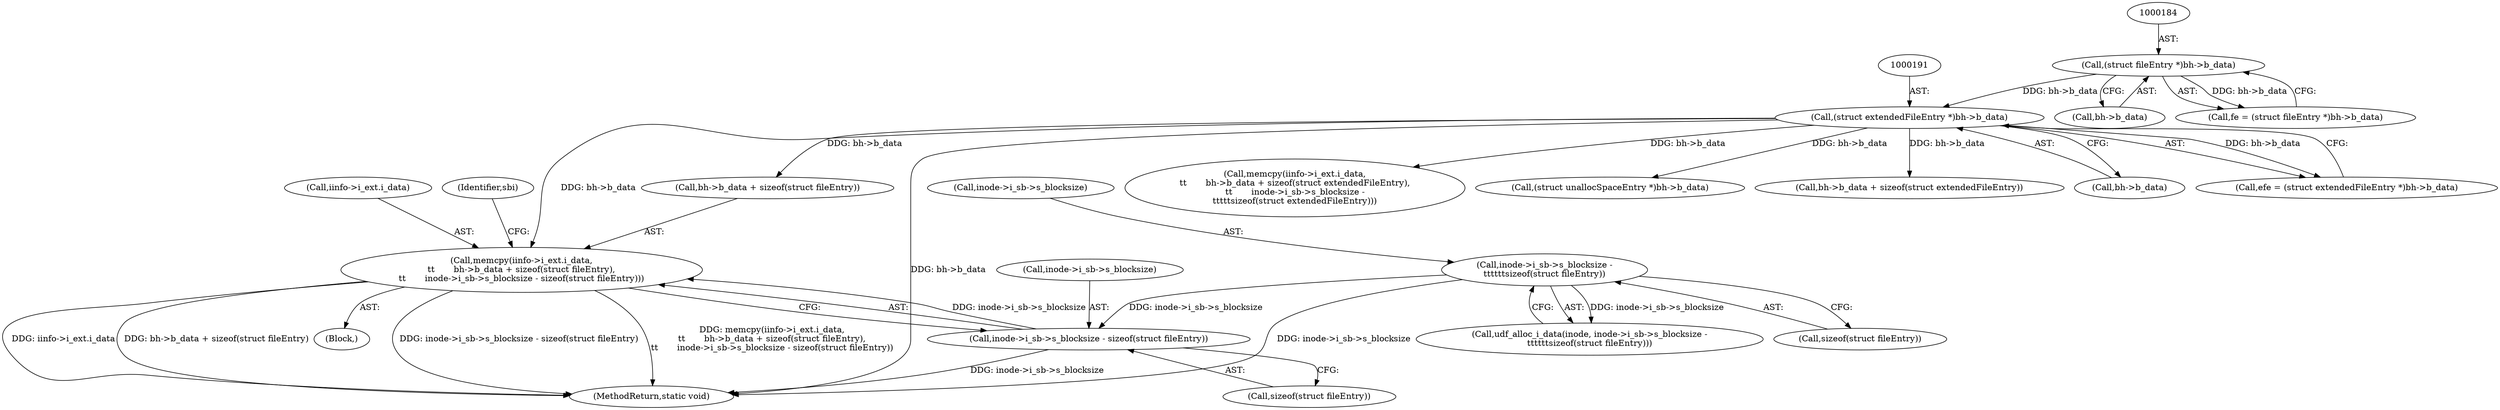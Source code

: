 digraph "0_linux_c03aa9f6e1f938618e6db2e23afef0574efeeb65@API" {
"1000477" [label="(Call,memcpy(iinfo->i_ext.i_data,\n\t\t       bh->b_data + sizeof(struct fileEntry),\n\t\t       inode->i_sb->s_blocksize - sizeof(struct fileEntry)))"];
"1000190" [label="(Call,(struct extendedFileEntry *)bh->b_data)"];
"1000183" [label="(Call,(struct fileEntry *)bh->b_data)"];
"1000489" [label="(Call,inode->i_sb->s_blocksize - sizeof(struct fileEntry))"];
"1000465" [label="(Call,inode->i_sb->s_blocksize -\n\t\t\t\t\t\tsizeof(struct fileEntry))"];
"1000471" [label="(Call,sizeof(struct fileEntry))"];
"1000421" [label="(Call,memcpy(iinfo->i_ext.i_data,\n\t\t       bh->b_data + sizeof(struct extendedFileEntry),\n\t\t       inode->i_sb->s_blocksize -\n\t\t\t\t\tsizeof(struct extendedFileEntry)))"];
"1000183" [label="(Call,(struct fileEntry *)bh->b_data)"];
"1000483" [label="(Call,bh->b_data + sizeof(struct fileEntry))"];
"1000451" [label="(Block,)"];
"1000465" [label="(Call,inode->i_sb->s_blocksize -\n\t\t\t\t\t\tsizeof(struct fileEntry))"];
"1000524" [label="(Call,(struct unallocSpaceEntry *)bh->b_data)"];
"1000190" [label="(Call,(struct extendedFileEntry *)bh->b_data)"];
"1000427" [label="(Call,bh->b_data + sizeof(struct extendedFileEntry))"];
"1001156" [label="(MethodReturn,static void)"];
"1000463" [label="(Call,udf_alloc_i_data(inode, inode->i_sb->s_blocksize -\n\t\t\t\t\t\tsizeof(struct fileEntry)))"];
"1000192" [label="(Call,bh->b_data)"];
"1000185" [label="(Call,bh->b_data)"];
"1000478" [label="(Call,iinfo->i_ext.i_data)"];
"1000477" [label="(Call,memcpy(iinfo->i_ext.i_data,\n\t\t       bh->b_data + sizeof(struct fileEntry),\n\t\t       inode->i_sb->s_blocksize - sizeof(struct fileEntry)))"];
"1000495" [label="(Call,sizeof(struct fileEntry))"];
"1000569" [label="(Identifier,sbi)"];
"1000188" [label="(Call,efe = (struct extendedFileEntry *)bh->b_data)"];
"1000466" [label="(Call,inode->i_sb->s_blocksize)"];
"1000181" [label="(Call,fe = (struct fileEntry *)bh->b_data)"];
"1000490" [label="(Call,inode->i_sb->s_blocksize)"];
"1000489" [label="(Call,inode->i_sb->s_blocksize - sizeof(struct fileEntry))"];
"1000477" -> "1000451"  [label="AST: "];
"1000477" -> "1000489"  [label="CFG: "];
"1000478" -> "1000477"  [label="AST: "];
"1000483" -> "1000477"  [label="AST: "];
"1000489" -> "1000477"  [label="AST: "];
"1000569" -> "1000477"  [label="CFG: "];
"1000477" -> "1001156"  [label="DDG: inode->i_sb->s_blocksize - sizeof(struct fileEntry)"];
"1000477" -> "1001156"  [label="DDG: bh->b_data + sizeof(struct fileEntry)"];
"1000477" -> "1001156"  [label="DDG: memcpy(iinfo->i_ext.i_data,\n\t\t       bh->b_data + sizeof(struct fileEntry),\n\t\t       inode->i_sb->s_blocksize - sizeof(struct fileEntry))"];
"1000477" -> "1001156"  [label="DDG: iinfo->i_ext.i_data"];
"1000190" -> "1000477"  [label="DDG: bh->b_data"];
"1000489" -> "1000477"  [label="DDG: inode->i_sb->s_blocksize"];
"1000190" -> "1000188"  [label="AST: "];
"1000190" -> "1000192"  [label="CFG: "];
"1000191" -> "1000190"  [label="AST: "];
"1000192" -> "1000190"  [label="AST: "];
"1000188" -> "1000190"  [label="CFG: "];
"1000190" -> "1001156"  [label="DDG: bh->b_data"];
"1000190" -> "1000188"  [label="DDG: bh->b_data"];
"1000183" -> "1000190"  [label="DDG: bh->b_data"];
"1000190" -> "1000421"  [label="DDG: bh->b_data"];
"1000190" -> "1000427"  [label="DDG: bh->b_data"];
"1000190" -> "1000483"  [label="DDG: bh->b_data"];
"1000190" -> "1000524"  [label="DDG: bh->b_data"];
"1000183" -> "1000181"  [label="AST: "];
"1000183" -> "1000185"  [label="CFG: "];
"1000184" -> "1000183"  [label="AST: "];
"1000185" -> "1000183"  [label="AST: "];
"1000181" -> "1000183"  [label="CFG: "];
"1000183" -> "1000181"  [label="DDG: bh->b_data"];
"1000489" -> "1000495"  [label="CFG: "];
"1000490" -> "1000489"  [label="AST: "];
"1000495" -> "1000489"  [label="AST: "];
"1000489" -> "1001156"  [label="DDG: inode->i_sb->s_blocksize"];
"1000465" -> "1000489"  [label="DDG: inode->i_sb->s_blocksize"];
"1000465" -> "1000463"  [label="AST: "];
"1000465" -> "1000471"  [label="CFG: "];
"1000466" -> "1000465"  [label="AST: "];
"1000471" -> "1000465"  [label="AST: "];
"1000463" -> "1000465"  [label="CFG: "];
"1000465" -> "1001156"  [label="DDG: inode->i_sb->s_blocksize"];
"1000465" -> "1000463"  [label="DDG: inode->i_sb->s_blocksize"];
}
